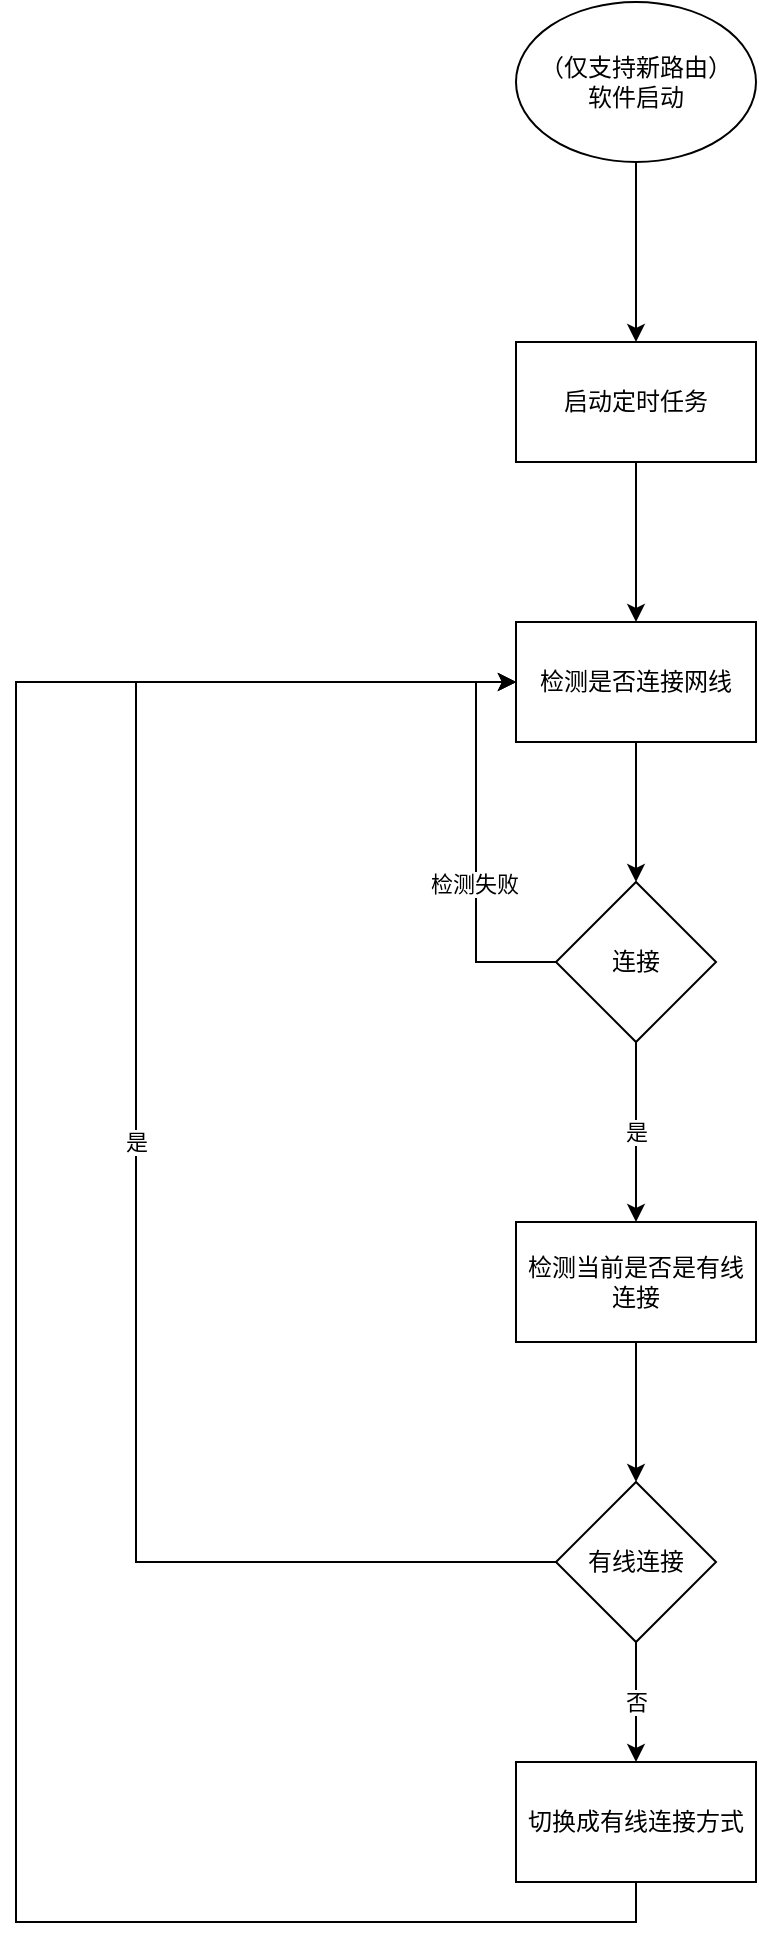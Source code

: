 <mxfile version="16.2.4" type="github">
  <diagram id="iW3pmsvkDliE4QAZMsDm" name="Page-1">
    <mxGraphModel dx="1422" dy="882" grid="1" gridSize="10" guides="1" tooltips="1" connect="1" arrows="1" fold="1" page="1" pageScale="1" pageWidth="827" pageHeight="1169" math="0" shadow="0">
      <root>
        <mxCell id="0" />
        <mxCell id="1" parent="0" />
        <mxCell id="2zrxu1d7xKZmnn6zM3dK-3" value="" style="edgeStyle=orthogonalEdgeStyle;rounded=0;orthogonalLoop=1;jettySize=auto;html=1;" edge="1" parent="1" source="2zrxu1d7xKZmnn6zM3dK-1" target="2zrxu1d7xKZmnn6zM3dK-2">
          <mxGeometry relative="1" as="geometry" />
        </mxCell>
        <mxCell id="2zrxu1d7xKZmnn6zM3dK-1" value="（仅支持新路由）&lt;br&gt;软件启动" style="ellipse;whiteSpace=wrap;html=1;" vertex="1" parent="1">
          <mxGeometry x="340" y="70" width="120" height="80" as="geometry" />
        </mxCell>
        <mxCell id="2zrxu1d7xKZmnn6zM3dK-5" value="" style="edgeStyle=orthogonalEdgeStyle;rounded=0;orthogonalLoop=1;jettySize=auto;html=1;" edge="1" parent="1" source="2zrxu1d7xKZmnn6zM3dK-2" target="2zrxu1d7xKZmnn6zM3dK-4">
          <mxGeometry relative="1" as="geometry" />
        </mxCell>
        <mxCell id="2zrxu1d7xKZmnn6zM3dK-2" value="启动定时任务" style="whiteSpace=wrap;html=1;" vertex="1" parent="1">
          <mxGeometry x="340" y="240" width="120" height="60" as="geometry" />
        </mxCell>
        <mxCell id="2zrxu1d7xKZmnn6zM3dK-7" value="" style="edgeStyle=orthogonalEdgeStyle;rounded=0;orthogonalLoop=1;jettySize=auto;html=1;" edge="1" parent="1" source="2zrxu1d7xKZmnn6zM3dK-4" target="2zrxu1d7xKZmnn6zM3dK-6">
          <mxGeometry relative="1" as="geometry" />
        </mxCell>
        <mxCell id="2zrxu1d7xKZmnn6zM3dK-4" value="检测是否连接网线" style="whiteSpace=wrap;html=1;" vertex="1" parent="1">
          <mxGeometry x="340" y="380" width="120" height="60" as="geometry" />
        </mxCell>
        <mxCell id="2zrxu1d7xKZmnn6zM3dK-8" style="edgeStyle=orthogonalEdgeStyle;rounded=0;orthogonalLoop=1;jettySize=auto;html=1;exitX=0;exitY=0.5;exitDx=0;exitDy=0;entryX=0;entryY=0.5;entryDx=0;entryDy=0;" edge="1" parent="1" source="2zrxu1d7xKZmnn6zM3dK-6" target="2zrxu1d7xKZmnn6zM3dK-4">
          <mxGeometry relative="1" as="geometry" />
        </mxCell>
        <mxCell id="2zrxu1d7xKZmnn6zM3dK-9" value="检测失败" style="edgeLabel;html=1;align=center;verticalAlign=middle;resizable=0;points=[];" vertex="1" connectable="0" parent="2zrxu1d7xKZmnn6zM3dK-8">
          <mxGeometry x="-0.21" y="1" relative="1" as="geometry">
            <mxPoint as="offset" />
          </mxGeometry>
        </mxCell>
        <mxCell id="2zrxu1d7xKZmnn6zM3dK-11" value="是" style="edgeStyle=orthogonalEdgeStyle;rounded=0;orthogonalLoop=1;jettySize=auto;html=1;" edge="1" parent="1" source="2zrxu1d7xKZmnn6zM3dK-6" target="2zrxu1d7xKZmnn6zM3dK-10">
          <mxGeometry relative="1" as="geometry" />
        </mxCell>
        <mxCell id="2zrxu1d7xKZmnn6zM3dK-6" value="连接" style="rhombus;whiteSpace=wrap;html=1;" vertex="1" parent="1">
          <mxGeometry x="360" y="510" width="80" height="80" as="geometry" />
        </mxCell>
        <mxCell id="2zrxu1d7xKZmnn6zM3dK-13" value="" style="edgeStyle=orthogonalEdgeStyle;rounded=0;orthogonalLoop=1;jettySize=auto;html=1;" edge="1" parent="1" source="2zrxu1d7xKZmnn6zM3dK-10" target="2zrxu1d7xKZmnn6zM3dK-12">
          <mxGeometry relative="1" as="geometry" />
        </mxCell>
        <mxCell id="2zrxu1d7xKZmnn6zM3dK-10" value="检测当前是否是有线连接" style="whiteSpace=wrap;html=1;" vertex="1" parent="1">
          <mxGeometry x="340" y="680" width="120" height="60" as="geometry" />
        </mxCell>
        <mxCell id="2zrxu1d7xKZmnn6zM3dK-15" value="否" style="edgeStyle=orthogonalEdgeStyle;rounded=0;orthogonalLoop=1;jettySize=auto;html=1;" edge="1" parent="1" source="2zrxu1d7xKZmnn6zM3dK-12" target="2zrxu1d7xKZmnn6zM3dK-14">
          <mxGeometry relative="1" as="geometry" />
        </mxCell>
        <mxCell id="2zrxu1d7xKZmnn6zM3dK-17" value="是" style="edgeStyle=orthogonalEdgeStyle;rounded=0;orthogonalLoop=1;jettySize=auto;html=1;entryX=0;entryY=0.5;entryDx=0;entryDy=0;" edge="1" parent="1" source="2zrxu1d7xKZmnn6zM3dK-12" target="2zrxu1d7xKZmnn6zM3dK-4">
          <mxGeometry relative="1" as="geometry">
            <mxPoint x="300" y="850" as="targetPoint" />
            <Array as="points">
              <mxPoint x="150" y="850" />
              <mxPoint x="150" y="410" />
            </Array>
          </mxGeometry>
        </mxCell>
        <mxCell id="2zrxu1d7xKZmnn6zM3dK-12" value="有线连接" style="rhombus;whiteSpace=wrap;html=1;" vertex="1" parent="1">
          <mxGeometry x="360" y="810" width="80" height="80" as="geometry" />
        </mxCell>
        <mxCell id="2zrxu1d7xKZmnn6zM3dK-18" style="edgeStyle=orthogonalEdgeStyle;rounded=0;orthogonalLoop=1;jettySize=auto;html=1;exitX=0.5;exitY=1;exitDx=0;exitDy=0;entryX=0;entryY=0.5;entryDx=0;entryDy=0;" edge="1" parent="1" source="2zrxu1d7xKZmnn6zM3dK-14" target="2zrxu1d7xKZmnn6zM3dK-4">
          <mxGeometry relative="1" as="geometry">
            <Array as="points">
              <mxPoint x="400" y="1030" />
              <mxPoint x="90" y="1030" />
              <mxPoint x="90" y="410" />
            </Array>
          </mxGeometry>
        </mxCell>
        <mxCell id="2zrxu1d7xKZmnn6zM3dK-14" value="切换成有线连接方式" style="whiteSpace=wrap;html=1;" vertex="1" parent="1">
          <mxGeometry x="340" y="950" width="120" height="60" as="geometry" />
        </mxCell>
      </root>
    </mxGraphModel>
  </diagram>
</mxfile>
